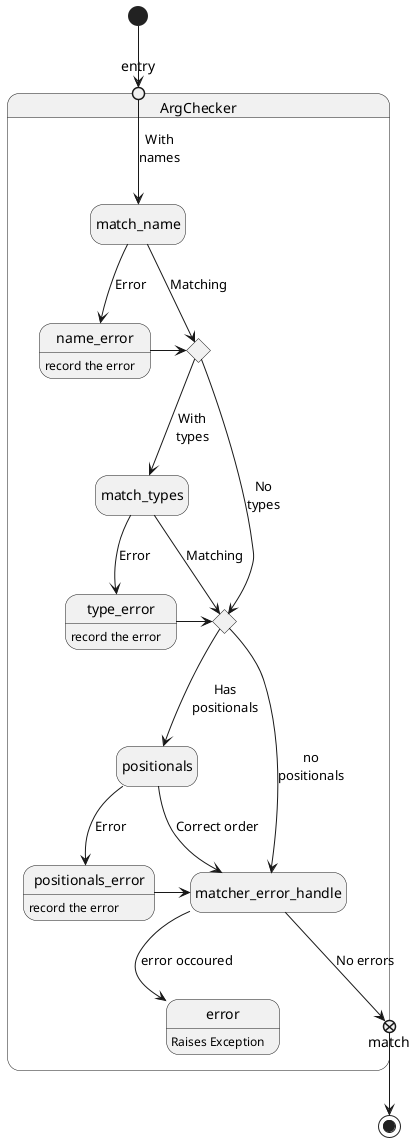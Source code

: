 @startuml
top to bottom direction
hide empty description
state ArgChecker {
	state entry <<entrypoint>>
	state match <<exitpoint>>
	state do_types <<choice>>
	state do_positionals <<choice>>
	state type_error : record the error
	state name_error : record the error
	state positionals_error : record the error
	state error : Raises Exception
	entry --> match_name : With\nnames
	match_name --> name_error : Error 
	match_name --> do_types : Matching
	name_error -> do_types

	do_types --> match_types : With\ntypes
	do_types -> do_positionals : No\ntypes
	match_types --> do_positionals : Matching
	match_types --> type_error : Error
	type_error -> do_positionals
	do_positionals-->positionals : Has\npositionals
	positionals --> positionals_error : Error
	positionals -> matcher_error_handle : Correct order
	positionals_error -> matcher_error_handle
	do_positionals -> matcher_error_handle : no\npositionals

	matcher_error_handle --> match : No errors
	matcher_error_handle --> error : error occoured
}

[*] --> entry
match --> [*]


@enduml